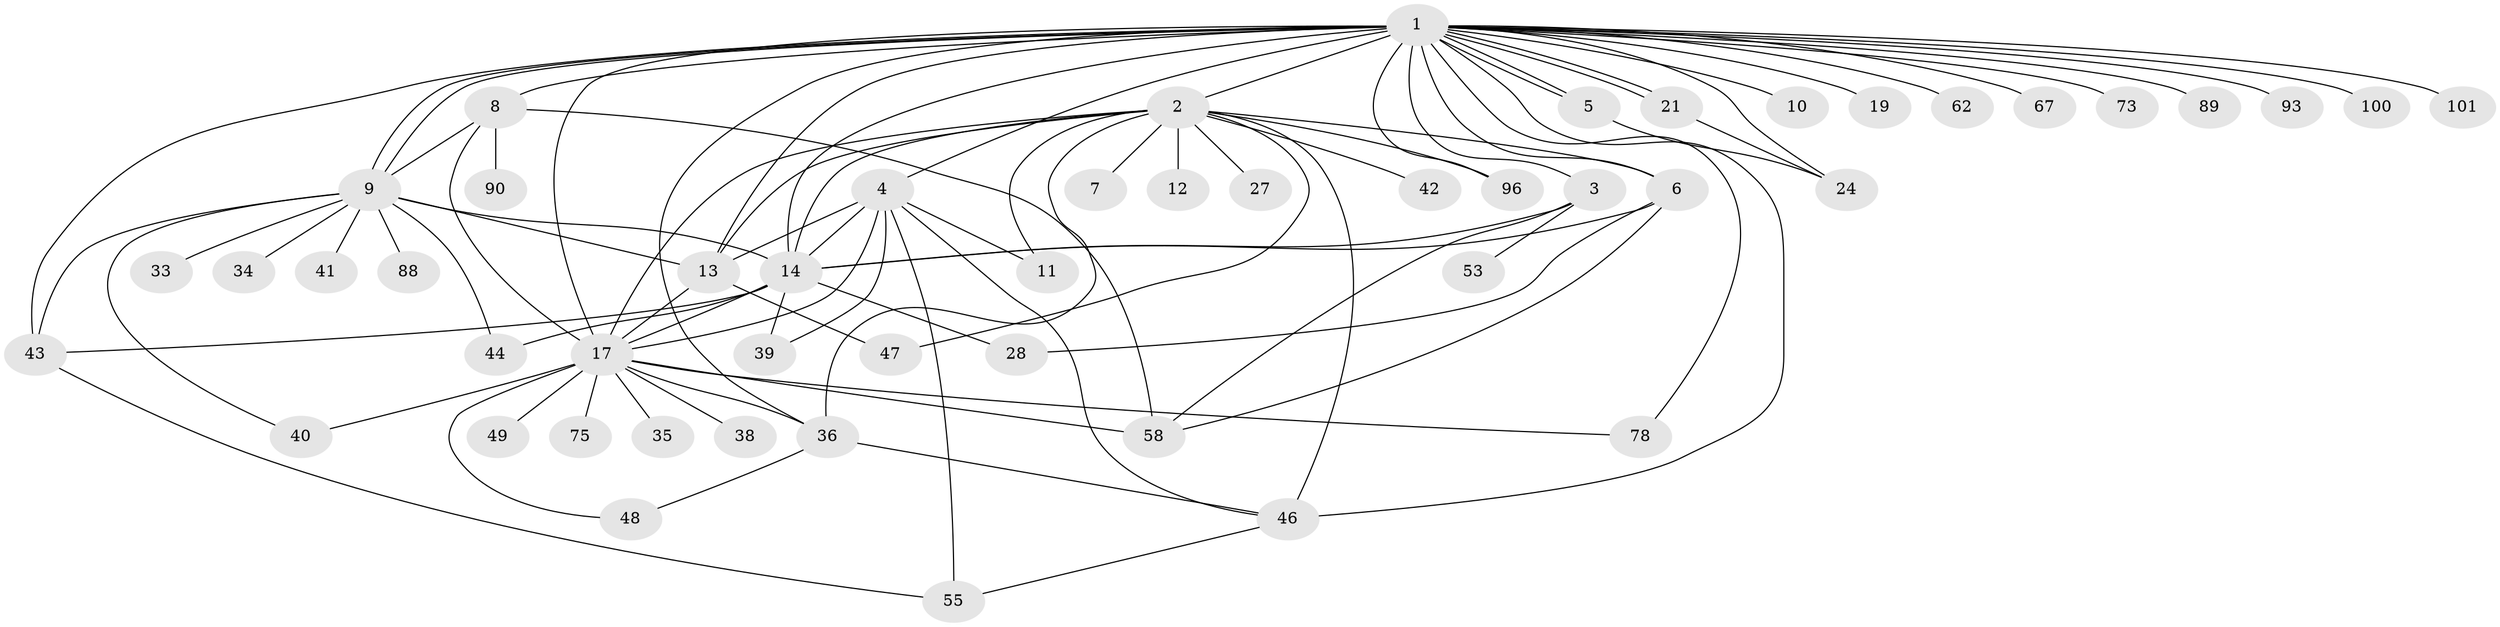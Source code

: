 // original degree distribution, {40: 0.009900990099009901, 15: 0.009900990099009901, 4: 0.10891089108910891, 8: 0.009900990099009901, 3: 0.1485148514851485, 6: 0.0297029702970297, 2: 0.22772277227722773, 1: 0.3564356435643564, 13: 0.009900990099009901, 5: 0.0594059405940594, 10: 0.019801980198019802, 7: 0.009900990099009901}
// Generated by graph-tools (version 1.1) at 2025/14/03/09/25 04:14:23]
// undirected, 50 vertices, 90 edges
graph export_dot {
graph [start="1"]
  node [color=gray90,style=filled];
  1;
  2;
  3 [super="+94"];
  4 [super="+22+16"];
  5;
  6 [super="+25+18"];
  7 [super="+30"];
  8 [super="+37+77"];
  9 [super="+20+68+54"];
  10;
  11;
  12;
  13 [super="+31"];
  14 [super="+65+98+91+82+72+66+15+45+56"];
  17 [super="+29+26+71+86+51+32"];
  19;
  21 [super="+57+23"];
  24;
  27;
  28 [super="+50"];
  33;
  34;
  35;
  36 [super="+74"];
  38;
  39;
  40;
  41;
  42;
  43 [super="+63"];
  44;
  46 [super="+52+87+60"];
  47;
  48;
  49;
  53;
  55 [super="+83+61"];
  58 [super="+69+84"];
  62;
  67;
  73;
  75;
  78;
  88;
  89;
  90;
  93;
  96;
  100;
  101;
  1 -- 2;
  1 -- 3;
  1 -- 4;
  1 -- 5;
  1 -- 5;
  1 -- 6;
  1 -- 8;
  1 -- 9;
  1 -- 9;
  1 -- 10;
  1 -- 13;
  1 -- 14 [weight=5];
  1 -- 17 [weight=4];
  1 -- 19;
  1 -- 21 [weight=3];
  1 -- 21;
  1 -- 24;
  1 -- 43 [weight=2];
  1 -- 46 [weight=2];
  1 -- 62;
  1 -- 67;
  1 -- 73;
  1 -- 78;
  1 -- 89;
  1 -- 93;
  1 -- 96;
  1 -- 100;
  1 -- 101;
  1 -- 36;
  2 -- 6;
  2 -- 7;
  2 -- 11;
  2 -- 12;
  2 -- 13;
  2 -- 14 [weight=2];
  2 -- 27;
  2 -- 42;
  2 -- 47;
  2 -- 96;
  2 -- 46;
  2 -- 36;
  2 -- 17;
  3 -- 53;
  3 -- 58;
  3 -- 14;
  4 -- 11;
  4 -- 14;
  4 -- 39;
  4 -- 55;
  4 -- 46;
  4 -- 13;
  4 -- 17;
  5 -- 24;
  6 -- 58;
  6 -- 14;
  6 -- 28;
  8 -- 90;
  8 -- 9;
  8 -- 58;
  8 -- 17;
  9 -- 34;
  9 -- 33;
  9 -- 40;
  9 -- 43;
  9 -- 44;
  9 -- 41;
  9 -- 88;
  9 -- 13;
  9 -- 14;
  13 -- 17;
  13 -- 47;
  14 -- 43;
  14 -- 17 [weight=4];
  14 -- 39 [weight=2];
  14 -- 44;
  14 -- 28;
  17 -- 38;
  17 -- 35;
  17 -- 36;
  17 -- 40;
  17 -- 75;
  17 -- 48;
  17 -- 58 [weight=2];
  17 -- 49;
  17 -- 78;
  21 -- 24;
  36 -- 48;
  36 -- 46;
  43 -- 55;
  46 -- 55;
}
